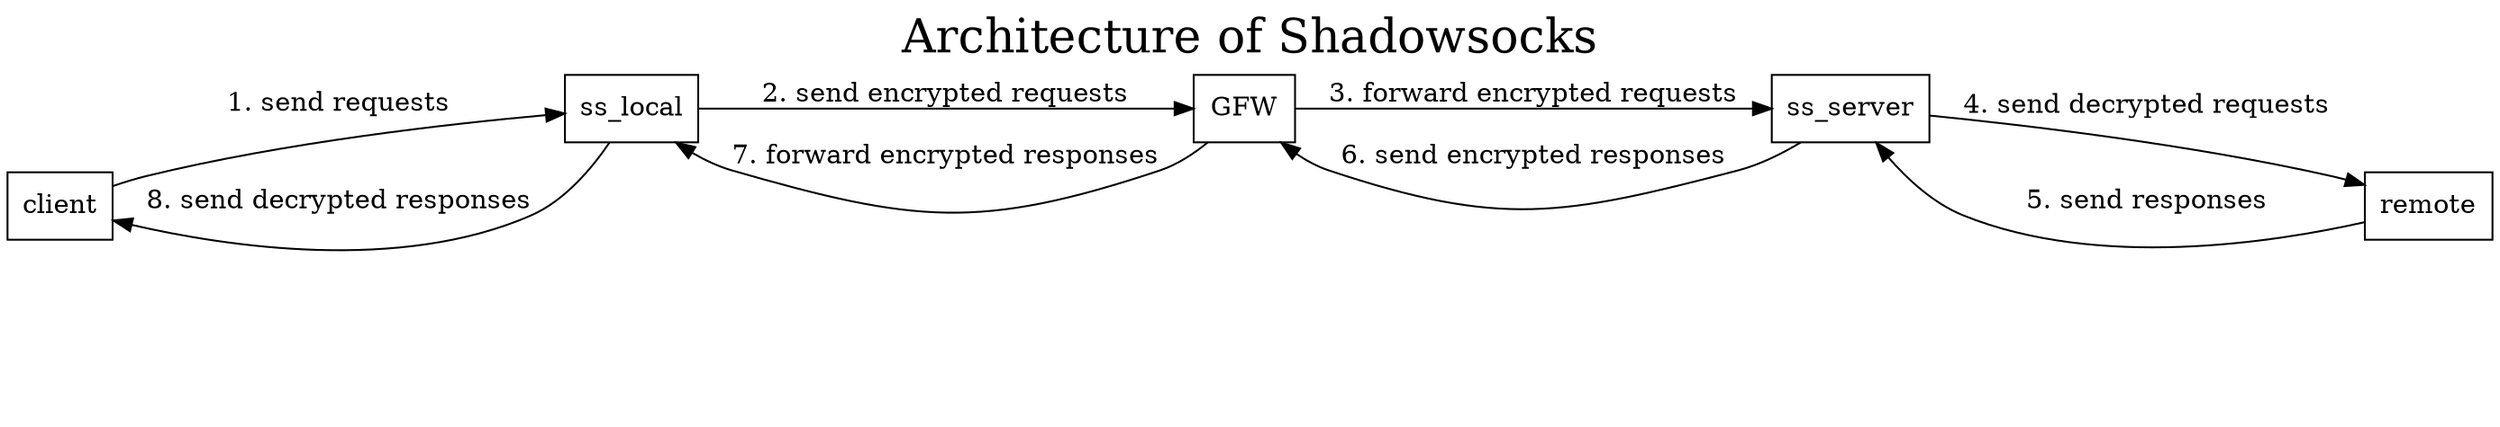 digraph ss_arch {
  labelloc="t"
  label = "Architecture of Shadowsocks"
  node [shape=rectangle];
  graph [rankdir=LR, nodesep="1", fontsize=25];
  
  client -> ss_local [label = "1. send requests"]
  ss_local -> client [label = "8. send decrypted responses"]
  

  ss_local -> GFW [label = "2. send encrypted requests"]
  GFW -> ss_server [label = "3. forward encrypted requests"]

  ss_server -> remote [label = "4. send decrypted requests"]
  remote -> ss_server [label = "5. send responses"]

  ss_server -> GFW [label = "6. send encrypted responses"]
  GFW -> ss_local [label = "7. forward encrypted responses"]
  
  client -> remote [style=invis]
  
  // {rank=same; client, ss_local, GFW, ss_server, remote}
  // {rank=same; ss_local, GFW}

}